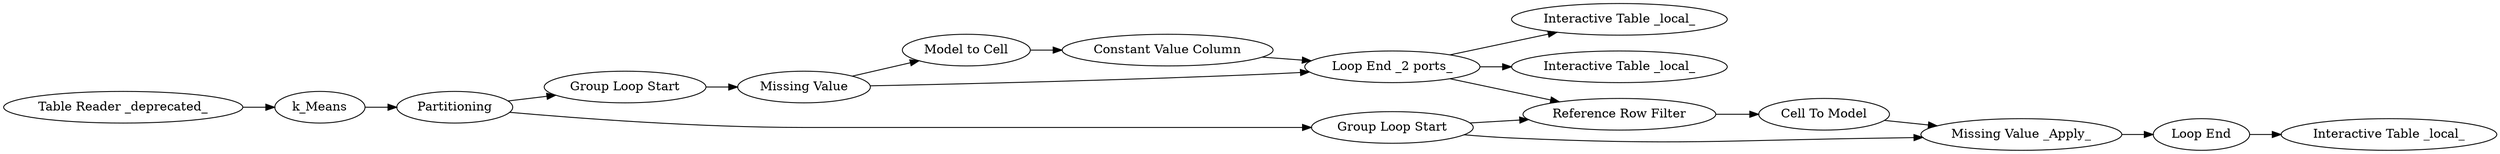 digraph {
	"-5742983797406784242_2" [label="Group Loop Start"]
	"-5742983797406784242_47" [label="Interactive Table _local_"]
	"-5742983797406784242_19" [label=Partitioning]
	"-5742983797406784242_45" [label="Constant Value Column"]
	"-5742983797406784242_48" [label="Interactive Table _local_"]
	"-5742983797406784242_43" [label="Cell To Model"]
	"-5742983797406784242_44" [label="Missing Value _Apply_"]
	"-5742983797406784242_46" [label="Interactive Table _local_"]
	"-5742983797406784242_20" [label="Table Reader _deprecated_"]
	"-5742983797406784242_42" [label="Model to Cell"]
	"-5742983797406784242_21" [label=k_Means]
	"-5742983797406784242_32" [label="Reference Row Filter"]
	"-5742983797406784242_3" [label="Missing Value"]
	"-5742983797406784242_26" [label="Group Loop Start"]
	"-5742983797406784242_41" [label="Loop End"]
	"-5742983797406784242_24" [label="Loop End _2 ports_"]
	"-5742983797406784242_32" -> "-5742983797406784242_43"
	"-5742983797406784242_19" -> "-5742983797406784242_26"
	"-5742983797406784242_45" -> "-5742983797406784242_24"
	"-5742983797406784242_21" -> "-5742983797406784242_19"
	"-5742983797406784242_26" -> "-5742983797406784242_32"
	"-5742983797406784242_42" -> "-5742983797406784242_45"
	"-5742983797406784242_26" -> "-5742983797406784242_44"
	"-5742983797406784242_44" -> "-5742983797406784242_41"
	"-5742983797406784242_41" -> "-5742983797406784242_47"
	"-5742983797406784242_3" -> "-5742983797406784242_42"
	"-5742983797406784242_3" -> "-5742983797406784242_24"
	"-5742983797406784242_2" -> "-5742983797406784242_3"
	"-5742983797406784242_24" -> "-5742983797406784242_46"
	"-5742983797406784242_43" -> "-5742983797406784242_44"
	"-5742983797406784242_24" -> "-5742983797406784242_48"
	"-5742983797406784242_20" -> "-5742983797406784242_21"
	"-5742983797406784242_19" -> "-5742983797406784242_2"
	"-5742983797406784242_24" -> "-5742983797406784242_32"
	rankdir=LR
}
